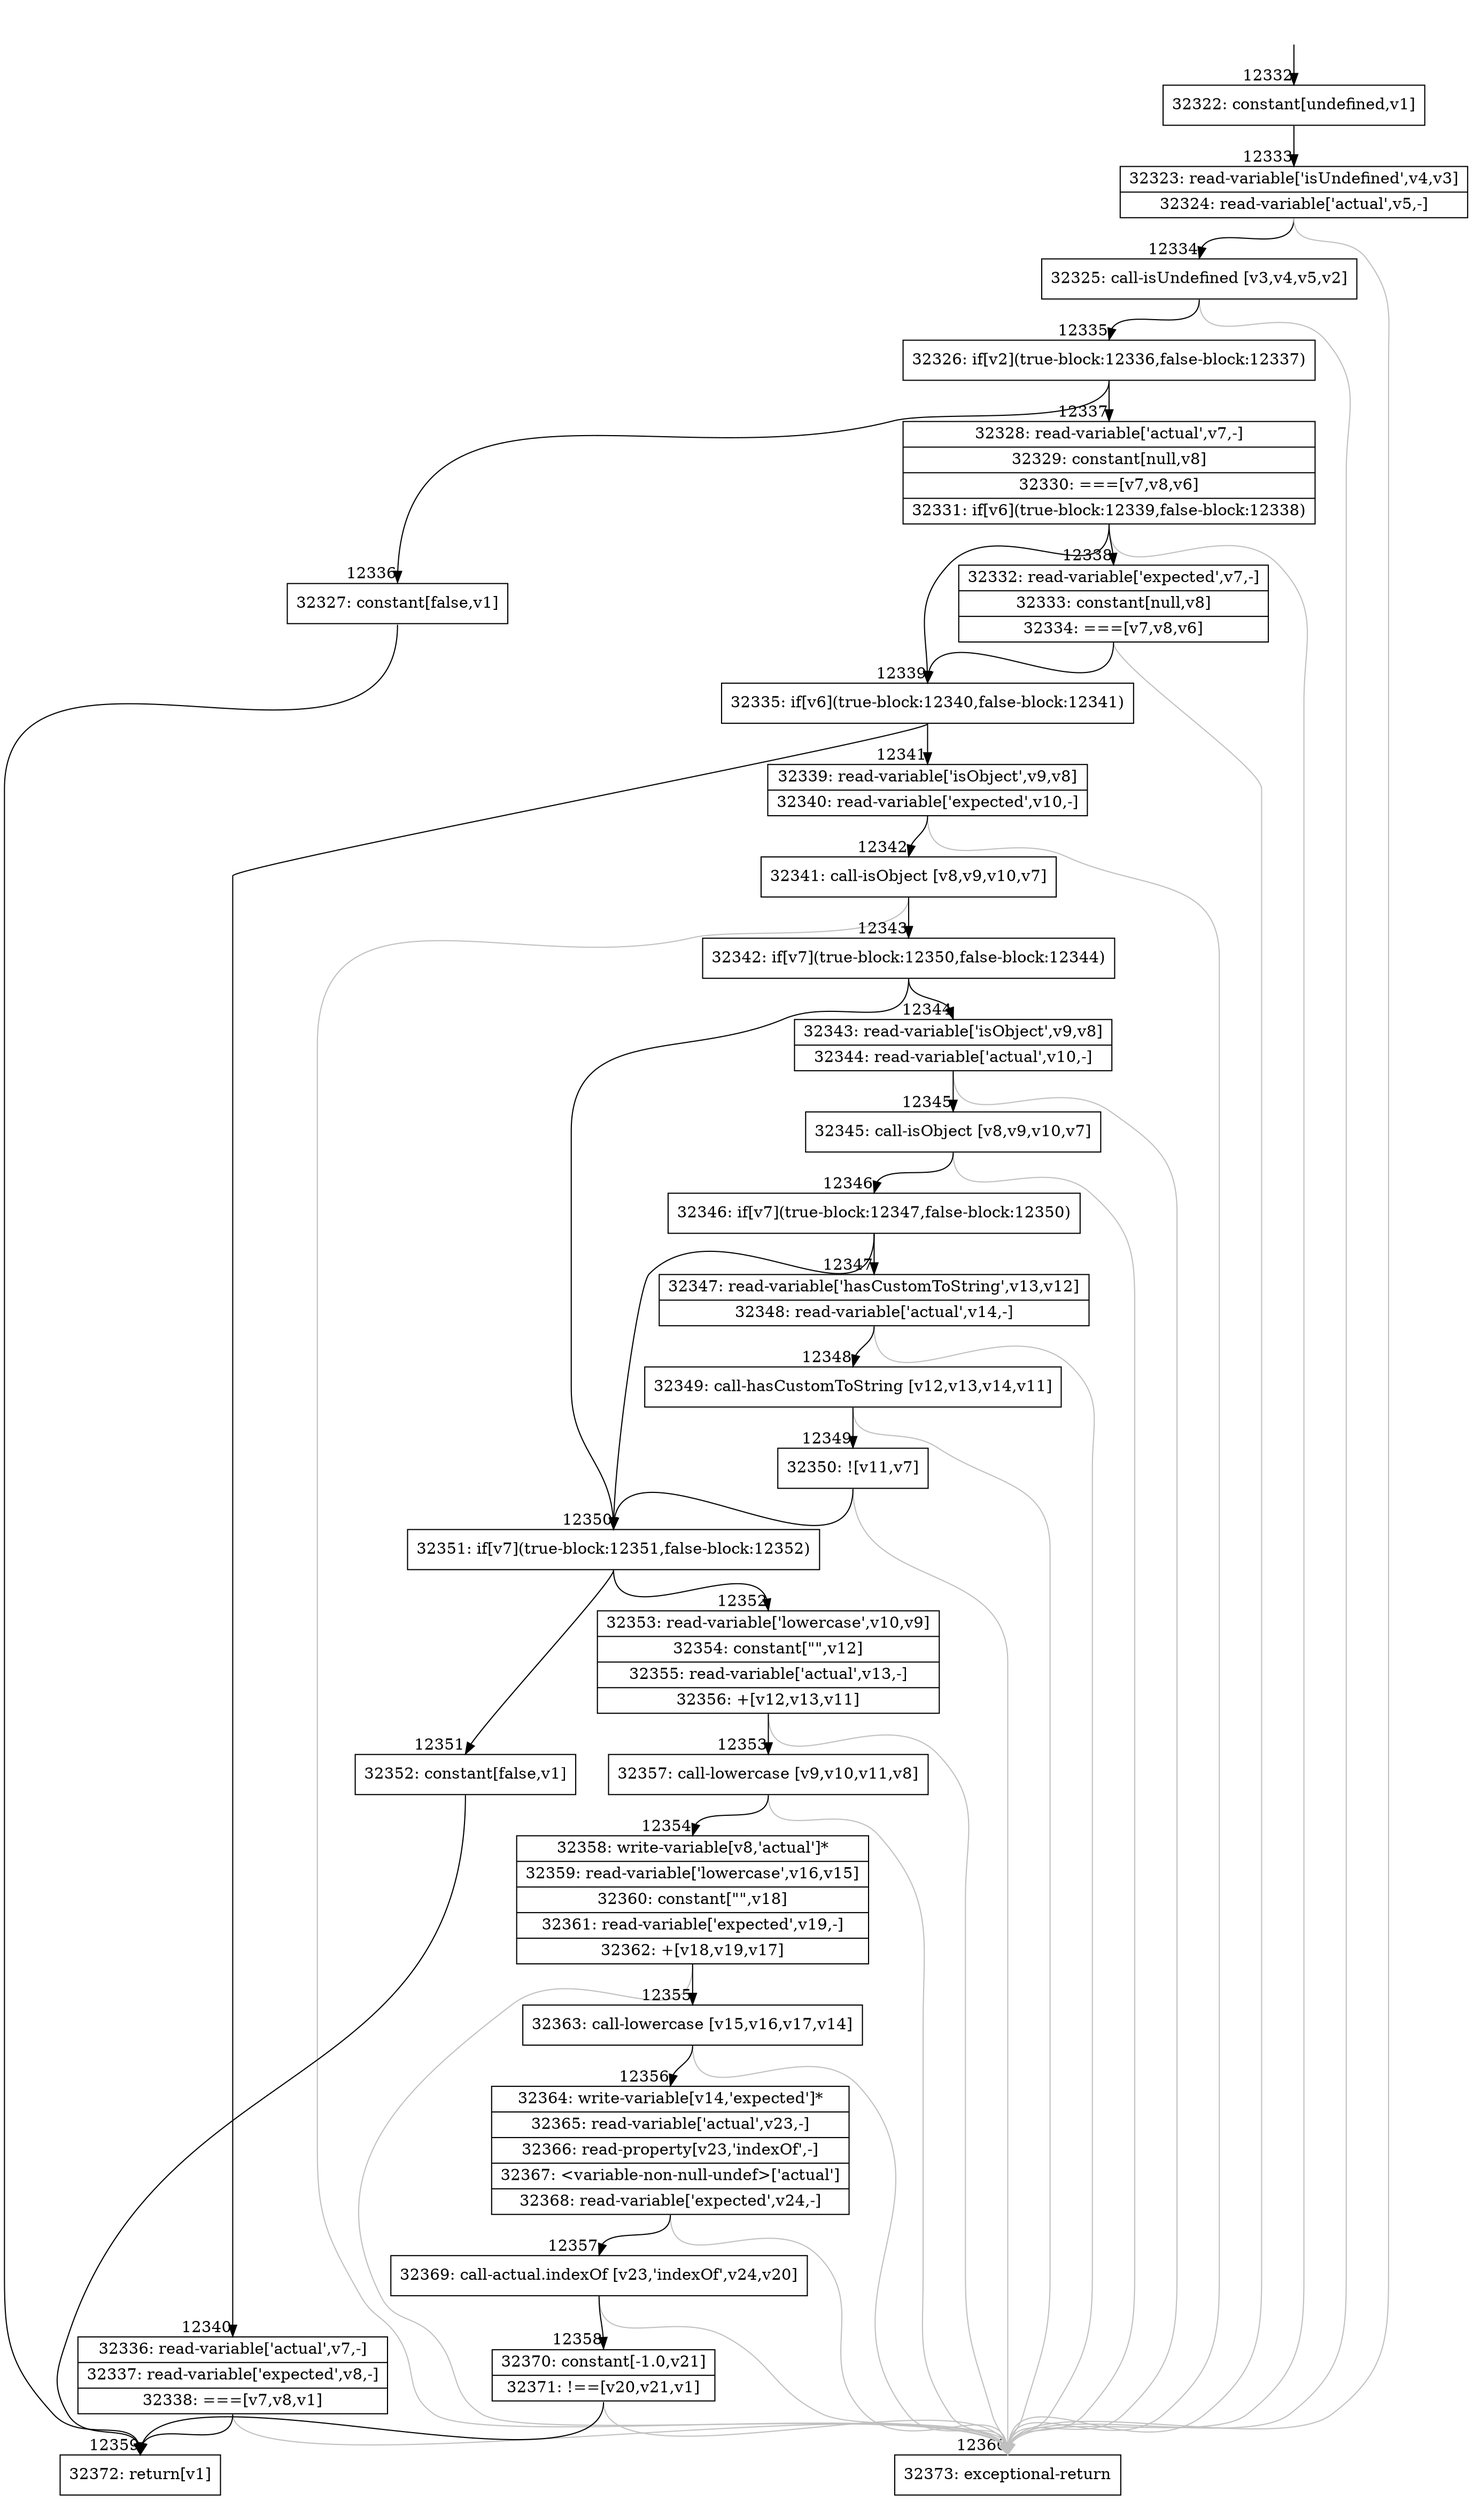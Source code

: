 digraph {
rankdir="TD"
BB_entry961[shape=none,label=""];
BB_entry961 -> BB12332 [tailport=s, headport=n, headlabel="    12332"]
BB12332 [shape=record label="{32322: constant[undefined,v1]}" ] 
BB12332 -> BB12333 [tailport=s, headport=n, headlabel="      12333"]
BB12333 [shape=record label="{32323: read-variable['isUndefined',v4,v3]|32324: read-variable['actual',v5,-]}" ] 
BB12333 -> BB12334 [tailport=s, headport=n, headlabel="      12334"]
BB12333 -> BB12360 [tailport=s, headport=n, color=gray, headlabel="      12360"]
BB12334 [shape=record label="{32325: call-isUndefined [v3,v4,v5,v2]}" ] 
BB12334 -> BB12335 [tailport=s, headport=n, headlabel="      12335"]
BB12334 -> BB12360 [tailport=s, headport=n, color=gray]
BB12335 [shape=record label="{32326: if[v2](true-block:12336,false-block:12337)}" ] 
BB12335 -> BB12336 [tailport=s, headport=n, headlabel="      12336"]
BB12335 -> BB12337 [tailport=s, headport=n, headlabel="      12337"]
BB12336 [shape=record label="{32327: constant[false,v1]}" ] 
BB12336 -> BB12359 [tailport=s, headport=n, headlabel="      12359"]
BB12337 [shape=record label="{32328: read-variable['actual',v7,-]|32329: constant[null,v8]|32330: ===[v7,v8,v6]|32331: if[v6](true-block:12339,false-block:12338)}" ] 
BB12337 -> BB12339 [tailport=s, headport=n, headlabel="      12339"]
BB12337 -> BB12338 [tailport=s, headport=n, headlabel="      12338"]
BB12337 -> BB12360 [tailport=s, headport=n, color=gray]
BB12338 [shape=record label="{32332: read-variable['expected',v7,-]|32333: constant[null,v8]|32334: ===[v7,v8,v6]}" ] 
BB12338 -> BB12339 [tailport=s, headport=n]
BB12338 -> BB12360 [tailport=s, headport=n, color=gray]
BB12339 [shape=record label="{32335: if[v6](true-block:12340,false-block:12341)}" ] 
BB12339 -> BB12340 [tailport=s, headport=n, headlabel="      12340"]
BB12339 -> BB12341 [tailport=s, headport=n, headlabel="      12341"]
BB12340 [shape=record label="{32336: read-variable['actual',v7,-]|32337: read-variable['expected',v8,-]|32338: ===[v7,v8,v1]}" ] 
BB12340 -> BB12359 [tailport=s, headport=n]
BB12340 -> BB12360 [tailport=s, headport=n, color=gray]
BB12341 [shape=record label="{32339: read-variable['isObject',v9,v8]|32340: read-variable['expected',v10,-]}" ] 
BB12341 -> BB12342 [tailport=s, headport=n, headlabel="      12342"]
BB12341 -> BB12360 [tailport=s, headport=n, color=gray]
BB12342 [shape=record label="{32341: call-isObject [v8,v9,v10,v7]}" ] 
BB12342 -> BB12343 [tailport=s, headport=n, headlabel="      12343"]
BB12342 -> BB12360 [tailport=s, headport=n, color=gray]
BB12343 [shape=record label="{32342: if[v7](true-block:12350,false-block:12344)}" ] 
BB12343 -> BB12350 [tailport=s, headport=n, headlabel="      12350"]
BB12343 -> BB12344 [tailport=s, headport=n, headlabel="      12344"]
BB12344 [shape=record label="{32343: read-variable['isObject',v9,v8]|32344: read-variable['actual',v10,-]}" ] 
BB12344 -> BB12345 [tailport=s, headport=n, headlabel="      12345"]
BB12344 -> BB12360 [tailport=s, headport=n, color=gray]
BB12345 [shape=record label="{32345: call-isObject [v8,v9,v10,v7]}" ] 
BB12345 -> BB12346 [tailport=s, headport=n, headlabel="      12346"]
BB12345 -> BB12360 [tailport=s, headport=n, color=gray]
BB12346 [shape=record label="{32346: if[v7](true-block:12347,false-block:12350)}" ] 
BB12346 -> BB12350 [tailport=s, headport=n]
BB12346 -> BB12347 [tailport=s, headport=n, headlabel="      12347"]
BB12347 [shape=record label="{32347: read-variable['hasCustomToString',v13,v12]|32348: read-variable['actual',v14,-]}" ] 
BB12347 -> BB12348 [tailport=s, headport=n, headlabel="      12348"]
BB12347 -> BB12360 [tailport=s, headport=n, color=gray]
BB12348 [shape=record label="{32349: call-hasCustomToString [v12,v13,v14,v11]}" ] 
BB12348 -> BB12349 [tailport=s, headport=n, headlabel="      12349"]
BB12348 -> BB12360 [tailport=s, headport=n, color=gray]
BB12349 [shape=record label="{32350: ![v11,v7]}" ] 
BB12349 -> BB12350 [tailport=s, headport=n]
BB12349 -> BB12360 [tailport=s, headport=n, color=gray]
BB12350 [shape=record label="{32351: if[v7](true-block:12351,false-block:12352)}" ] 
BB12350 -> BB12351 [tailport=s, headport=n, headlabel="      12351"]
BB12350 -> BB12352 [tailport=s, headport=n, headlabel="      12352"]
BB12351 [shape=record label="{32352: constant[false,v1]}" ] 
BB12351 -> BB12359 [tailport=s, headport=n]
BB12352 [shape=record label="{32353: read-variable['lowercase',v10,v9]|32354: constant[\"\",v12]|32355: read-variable['actual',v13,-]|32356: +[v12,v13,v11]}" ] 
BB12352 -> BB12353 [tailport=s, headport=n, headlabel="      12353"]
BB12352 -> BB12360 [tailport=s, headport=n, color=gray]
BB12353 [shape=record label="{32357: call-lowercase [v9,v10,v11,v8]}" ] 
BB12353 -> BB12354 [tailport=s, headport=n, headlabel="      12354"]
BB12353 -> BB12360 [tailport=s, headport=n, color=gray]
BB12354 [shape=record label="{32358: write-variable[v8,'actual']*|32359: read-variable['lowercase',v16,v15]|32360: constant[\"\",v18]|32361: read-variable['expected',v19,-]|32362: +[v18,v19,v17]}" ] 
BB12354 -> BB12355 [tailport=s, headport=n, headlabel="      12355"]
BB12354 -> BB12360 [tailport=s, headport=n, color=gray]
BB12355 [shape=record label="{32363: call-lowercase [v15,v16,v17,v14]}" ] 
BB12355 -> BB12356 [tailport=s, headport=n, headlabel="      12356"]
BB12355 -> BB12360 [tailport=s, headport=n, color=gray]
BB12356 [shape=record label="{32364: write-variable[v14,'expected']*|32365: read-variable['actual',v23,-]|32366: read-property[v23,'indexOf',-]|32367: \<variable-non-null-undef\>['actual']|32368: read-variable['expected',v24,-]}" ] 
BB12356 -> BB12357 [tailport=s, headport=n, headlabel="      12357"]
BB12356 -> BB12360 [tailport=s, headport=n, color=gray]
BB12357 [shape=record label="{32369: call-actual.indexOf [v23,'indexOf',v24,v20]}" ] 
BB12357 -> BB12358 [tailport=s, headport=n, headlabel="      12358"]
BB12357 -> BB12360 [tailport=s, headport=n, color=gray]
BB12358 [shape=record label="{32370: constant[-1.0,v21]|32371: !==[v20,v21,v1]}" ] 
BB12358 -> BB12359 [tailport=s, headport=n]
BB12358 -> BB12360 [tailport=s, headport=n, color=gray]
BB12359 [shape=record label="{32372: return[v1]}" ] 
BB12360 [shape=record label="{32373: exceptional-return}" ] 
//#$~ 18307
}
